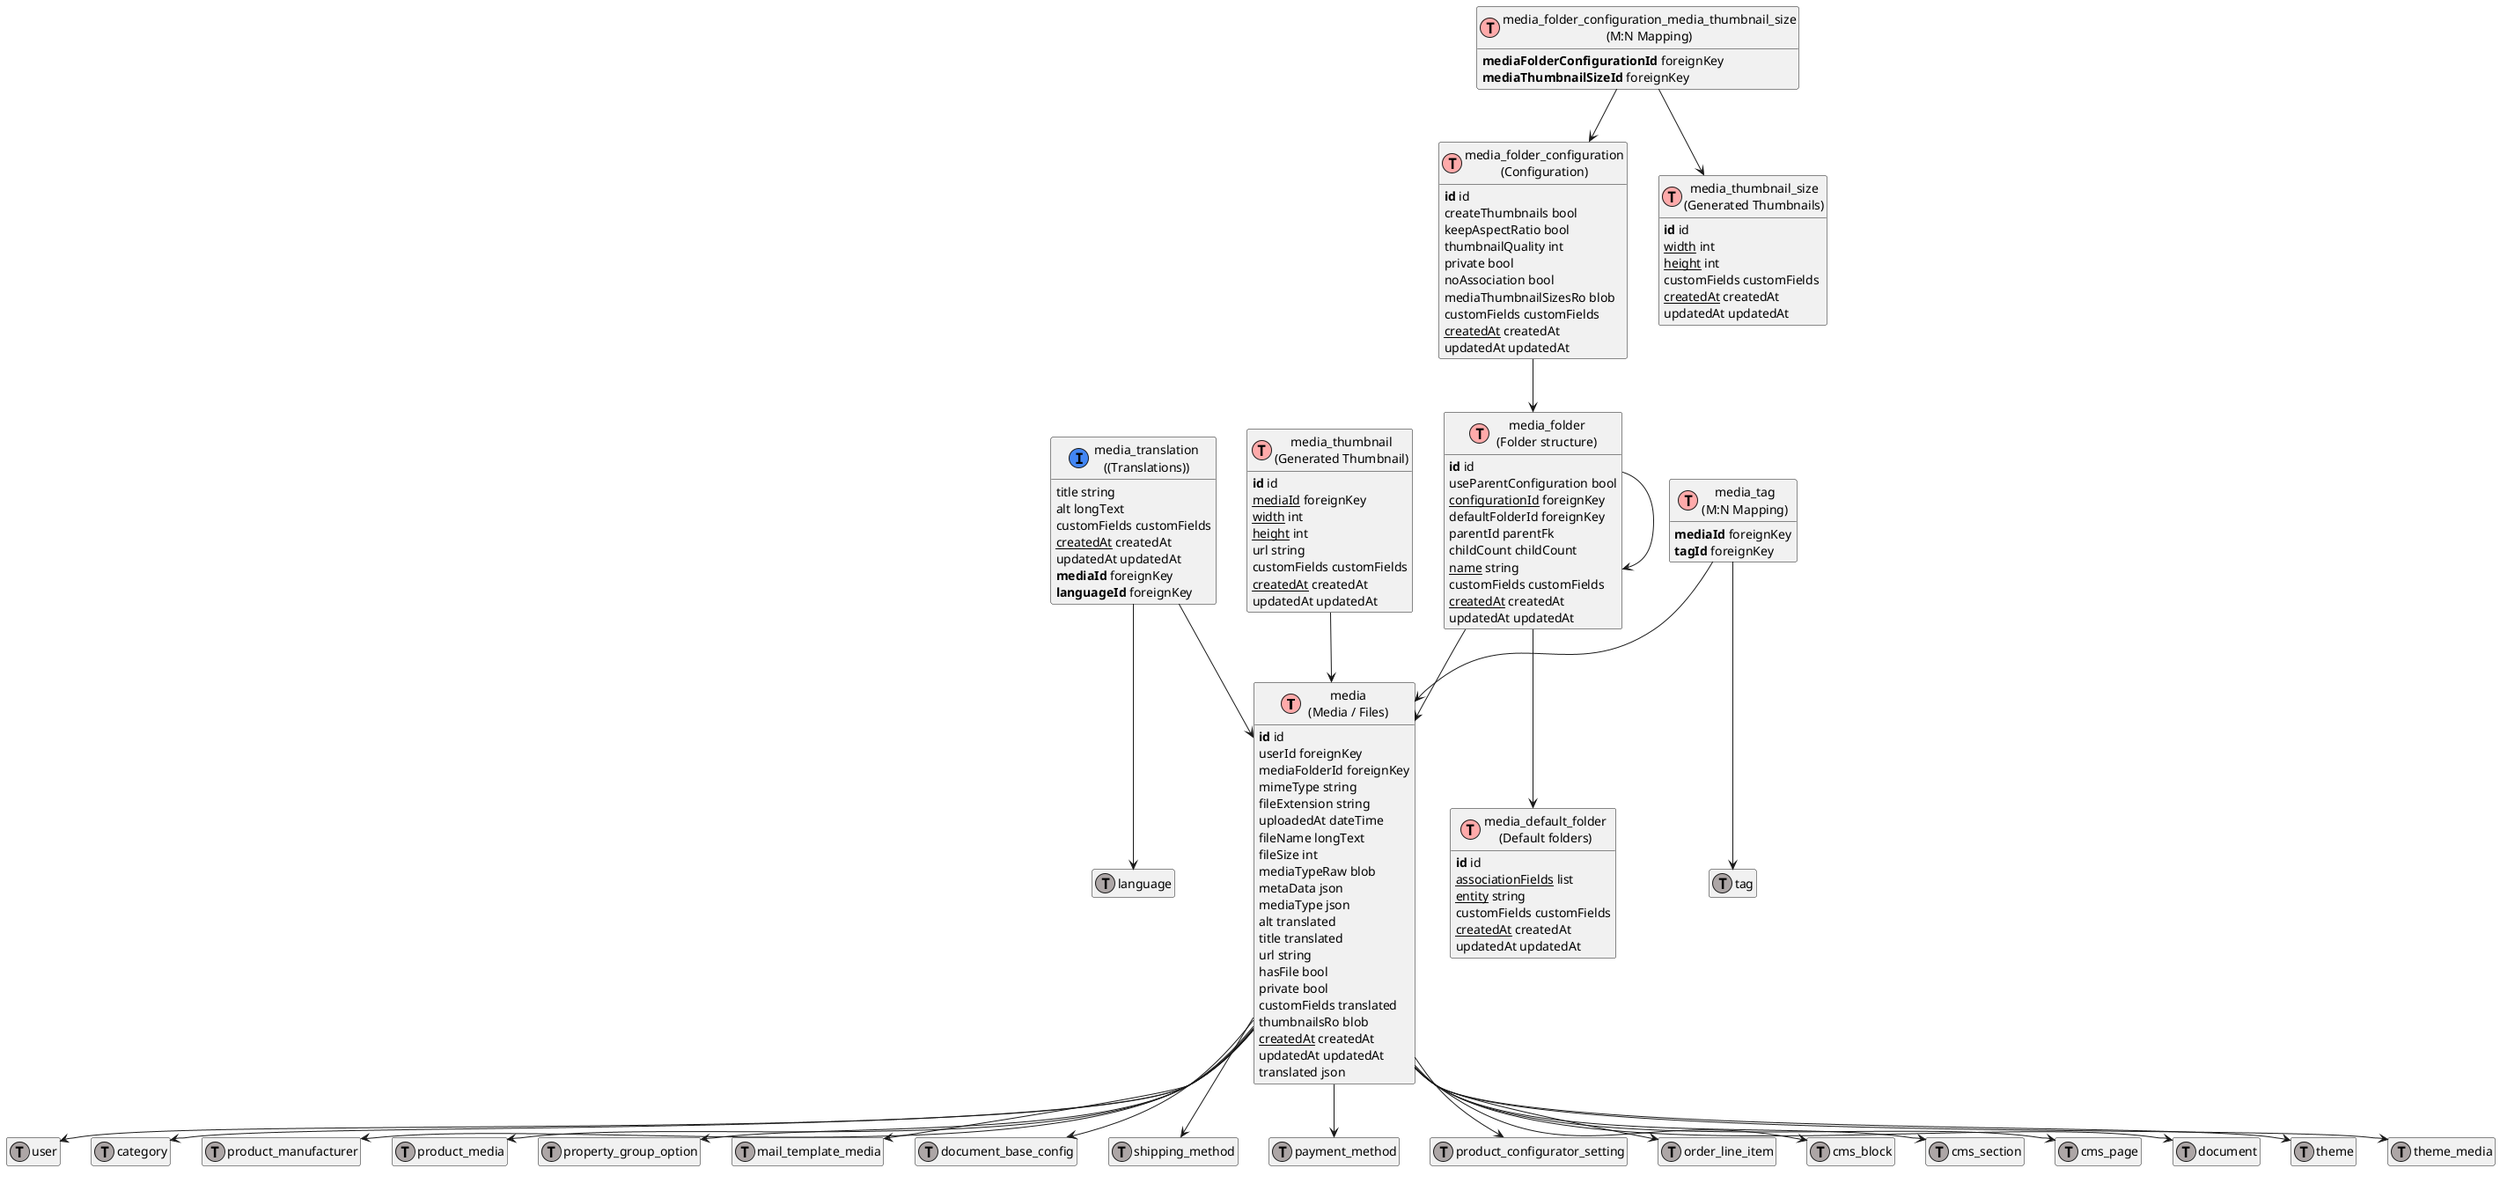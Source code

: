 @startuml
' uncomment the line below if you're using computer with a retina display
' skinparam dpi 300
!define Table(name,desc) class name as "desc" << (T,#FFAAAA) >>
!define ForeignTable(name,desc) class name as "desc" << (T,#ada6a6) >>
!define TranslationTable(name,desc) class name as "desc" << (I,#4286f4) >>
' we use bold for primary key
' green color for unique
' and underscore for not_null
!define primary_key(x) <b>x</b>
!define unique(x) <color:green>x</color>
!define not_null(x) <u>x</u>
' other tags available:
' <i></i>
' <back:COLOR></color>, where color is a color name or html color code
' (#FFAACC)
' see: http://plantuml.com/classes.html#More
hide methods
hide stereotypes
hide empty members
skinparam backgroundColor #FFFFFF

' entities

Table(ShopwareCoreContentMediaMediaDefinition, "media\n(Media / Files)") {
   primary_key(id) id
   userId foreignKey
   mediaFolderId foreignKey
   mimeType string
   fileExtension string
   uploadedAt dateTime
   fileName longText
   fileSize int
   mediaTypeRaw blob
   metaData json
   mediaType json
   alt translated
   title translated
   url string
   hasFile bool
   private bool
   customFields translated
   thumbnailsRo blob
   not_null(createdAt) createdAt
   updatedAt updatedAt
   translated json
}
Table(ShopwareCoreContentMediaAggregateMediaDefaultFolderMediaDefaultFolderDefinition, "media_default_folder\n(Default folders)") {
   primary_key(id) id
   not_null(associationFields) list
   not_null(entity) string
   customFields customFields
   not_null(createdAt) createdAt
   updatedAt updatedAt
}
Table(ShopwareCoreContentMediaAggregateMediaThumbnailMediaThumbnailDefinition, "media_thumbnail\n(Generated Thumbnail)") {
   primary_key(id) id
   not_null(mediaId) foreignKey
   not_null(width) int
   not_null(height) int
   url string
   customFields customFields
   not_null(createdAt) createdAt
   updatedAt updatedAt
}
TranslationTable(ShopwareCoreContentMediaAggregateMediaTranslationMediaTranslationDefinition, "media_translation\n((Translations))") {
   title string
   alt longText
   customFields customFields
   not_null(createdAt) createdAt
   updatedAt updatedAt
   primary_key(mediaId) foreignKey
   primary_key(languageId) foreignKey
}
Table(ShopwareCoreContentMediaAggregateMediaFolderMediaFolderDefinition, "media_folder\n(Folder structure)") {
   primary_key(id) id
   useParentConfiguration bool
   not_null(configurationId) foreignKey
   defaultFolderId foreignKey
   parentId parentFk
   childCount childCount
   not_null(name) string
   customFields customFields
   not_null(createdAt) createdAt
   updatedAt updatedAt
}
Table(ShopwareCoreContentMediaAggregateMediaThumbnailSizeMediaThumbnailSizeDefinition, "media_thumbnail_size\n(Generated Thumbnails)") {
   primary_key(id) id
   not_null(width) int
   not_null(height) int
   customFields customFields
   not_null(createdAt) createdAt
   updatedAt updatedAt
}
Table(ShopwareCoreContentMediaAggregateMediaFolderConfigurationMediaFolderConfigurationDefinition, "media_folder_configuration\n(Configuration)") {
   primary_key(id) id
   createThumbnails bool
   keepAspectRatio bool
   thumbnailQuality int
   private bool
   noAssociation bool
   mediaThumbnailSizesRo blob
   customFields customFields
   not_null(createdAt) createdAt
   updatedAt updatedAt
}
Table(ShopwareCoreContentMediaAggregateMediaFolderConfigurationMediaThumbnailSizeMediaFolderConfigurationMediaThumbnailSizeDefinition, "media_folder_configuration_media_thumbnail_size\n(M:N Mapping)") {
   primary_key(mediaFolderConfigurationId) foreignKey
   primary_key(mediaThumbnailSizeId) foreignKey
}
Table(ShopwareCoreContentMediaAggregateMediaTagMediaTagDefinition, "media_tag\n(M:N Mapping)") {
   primary_key(mediaId) foreignKey
   primary_key(tagId) foreignKey
}
ForeignTable(ShopwareCoreSystemUserUserDefinition, "user") {
}
ForeignTable(ShopwareCoreContentCategoryCategoryDefinition, "category") {
}
ForeignTable(ShopwareCoreContentProductAggregateProductManufacturerProductManufacturerDefinition, "product_manufacturer") {
}
ForeignTable(ShopwareCoreContentProductAggregateProductMediaProductMediaDefinition, "product_media") {
}
ForeignTable(ShopwareCoreContentPropertyAggregatePropertyGroupOptionPropertyGroupOptionDefinition, "property_group_option") {
}
ForeignTable(ShopwareCoreContentMailTemplateAggregateMailTemplateMediaMailTemplateMediaDefinition, "mail_template_media") {
}
ForeignTable(ShopwareCoreCheckoutDocumentAggregateDocumentBaseConfigDocumentBaseConfigDefinition, "document_base_config") {
}
ForeignTable(ShopwareCoreCheckoutShippingShippingMethodDefinition, "shipping_method") {
}
ForeignTable(ShopwareCoreCheckoutPaymentPaymentMethodDefinition, "payment_method") {
}
ForeignTable(ShopwareCoreContentProductAggregateProductConfiguratorSettingProductConfiguratorSettingDefinition, "product_configurator_setting") {
}
ForeignTable(ShopwareCoreCheckoutOrderAggregateOrderLineItemOrderLineItemDefinition, "order_line_item") {
}
ForeignTable(ShopwareCoreContentCmsAggregateCmsBlockCmsBlockDefinition, "cms_block") {
}
ForeignTable(ShopwareCoreContentCmsAggregateCmsSectionCmsSectionDefinition, "cms_section") {
}
ForeignTable(ShopwareCoreContentCmsCmsPageDefinition, "cms_page") {
}
ForeignTable(ShopwareCoreCheckoutDocumentDocumentDefinition, "document") {
}
ForeignTable(ShopwareStorefrontThemeThemeDefinition, "theme") {
}
ForeignTable(ShopwareStorefrontThemeAggregateThemeMediaDefinition, "theme_media") {
}
ForeignTable(ShopwareCoreSystemLanguageLanguageDefinition, "language") {
}
ForeignTable(ShopwareCoreSystemTagTagDefinition, "tag") {
}

' relationshipd

ShopwareCoreContentMediaAggregateMediaTranslationMediaTranslationDefinition --> ShopwareCoreContentMediaMediaDefinition
ShopwareCoreContentMediaAggregateMediaTagMediaTagDefinition --> ShopwareCoreContentMediaMediaDefinition
ShopwareCoreContentMediaAggregateMediaThumbnailMediaThumbnailDefinition --> ShopwareCoreContentMediaMediaDefinition
ShopwareCoreContentMediaMediaDefinition --> ShopwareCoreSystemUserUserDefinition
ShopwareCoreContentMediaMediaDefinition --> ShopwareCoreContentCategoryCategoryDefinition
ShopwareCoreContentMediaMediaDefinition --> ShopwareCoreContentProductAggregateProductManufacturerProductManufacturerDefinition
ShopwareCoreContentMediaMediaDefinition --> ShopwareCoreContentProductAggregateProductMediaProductMediaDefinition
ShopwareCoreContentMediaAggregateMediaFolderMediaFolderDefinition --> ShopwareCoreContentMediaMediaDefinition
ShopwareCoreContentMediaMediaDefinition --> ShopwareCoreContentPropertyAggregatePropertyGroupOptionPropertyGroupOptionDefinition
ShopwareCoreContentMediaMediaDefinition --> ShopwareCoreContentMailTemplateAggregateMailTemplateMediaMailTemplateMediaDefinition
ShopwareCoreContentMediaMediaDefinition --> ShopwareCoreCheckoutDocumentAggregateDocumentBaseConfigDocumentBaseConfigDefinition
ShopwareCoreContentMediaMediaDefinition --> ShopwareCoreCheckoutShippingShippingMethodDefinition
ShopwareCoreContentMediaMediaDefinition --> ShopwareCoreCheckoutPaymentPaymentMethodDefinition
ShopwareCoreContentMediaMediaDefinition --> ShopwareCoreContentProductAggregateProductConfiguratorSettingProductConfiguratorSettingDefinition
ShopwareCoreContentMediaMediaDefinition --> ShopwareCoreCheckoutOrderAggregateOrderLineItemOrderLineItemDefinition
ShopwareCoreContentMediaMediaDefinition --> ShopwareCoreContentCmsAggregateCmsBlockCmsBlockDefinition
ShopwareCoreContentMediaMediaDefinition --> ShopwareCoreContentCmsAggregateCmsSectionCmsSectionDefinition
ShopwareCoreContentMediaMediaDefinition --> ShopwareCoreContentCmsCmsPageDefinition
ShopwareCoreContentMediaMediaDefinition --> ShopwareCoreCheckoutDocumentDocumentDefinition
ShopwareCoreContentMediaMediaDefinition --> ShopwareStorefrontThemeThemeDefinition
ShopwareCoreContentMediaMediaDefinition --> ShopwareStorefrontThemeAggregateThemeMediaDefinition
ShopwareCoreContentMediaAggregateMediaFolderMediaFolderDefinition --> ShopwareCoreContentMediaAggregateMediaDefaultFolderMediaDefaultFolderDefinition
ShopwareCoreContentMediaAggregateMediaTranslationMediaTranslationDefinition --> ShopwareCoreSystemLanguageLanguageDefinition
ShopwareCoreContentMediaAggregateMediaFolderMediaFolderDefinition --> ShopwareCoreContentMediaAggregateMediaFolderMediaFolderDefinition
ShopwareCoreContentMediaAggregateMediaFolderConfigurationMediaFolderConfigurationDefinition --> ShopwareCoreContentMediaAggregateMediaFolderMediaFolderDefinition
ShopwareCoreContentMediaAggregateMediaFolderConfigurationMediaThumbnailSizeMediaFolderConfigurationMediaThumbnailSizeDefinition --> ShopwareCoreContentMediaAggregateMediaThumbnailSizeMediaThumbnailSizeDefinition
ShopwareCoreContentMediaAggregateMediaFolderConfigurationMediaThumbnailSizeMediaFolderConfigurationMediaThumbnailSizeDefinition --> ShopwareCoreContentMediaAggregateMediaFolderConfigurationMediaFolderConfigurationDefinition
ShopwareCoreContentMediaAggregateMediaTagMediaTagDefinition --> ShopwareCoreSystemTagTagDefinition
@enduml
